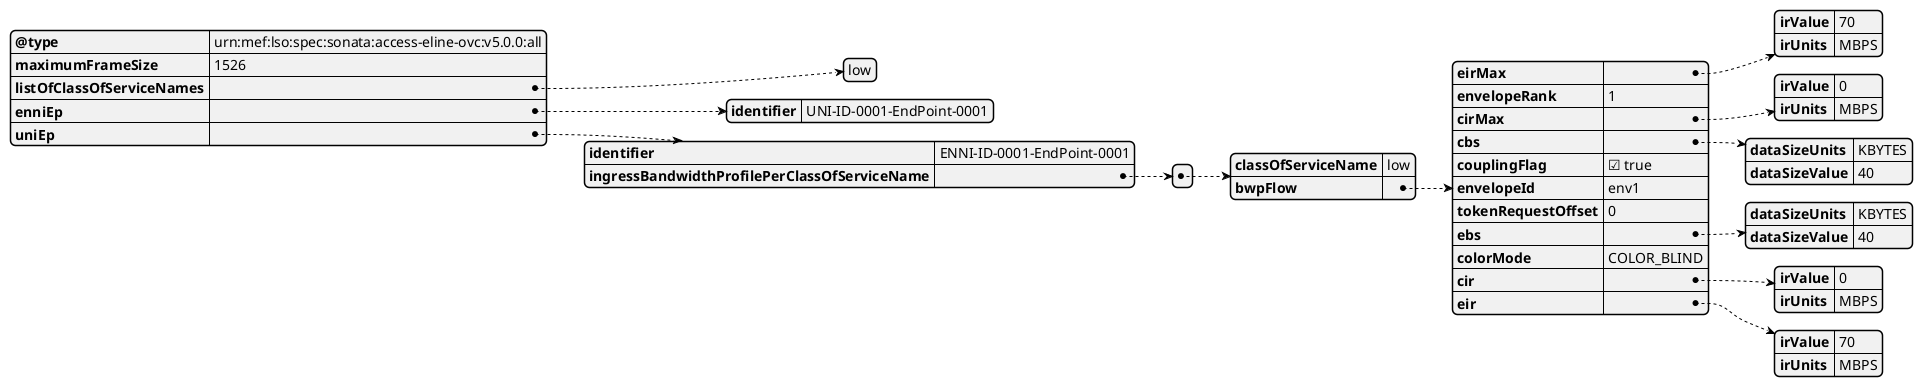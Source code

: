 @startjson
{
  "@type": "urn:mef:lso:spec:sonata:access-eline-ovc:v5.0.0:all",
  "maximumFrameSize": 1526,
  "listOfClassOfServiceNames": ["low"],
  "enniEp": {
    "identifier": "UNI-ID-0001-EndPoint-0001"
  },
  "uniEp": {
    "identifier": "ENNI-ID-0001-EndPoint-0001",
    "ingressBandwidthProfilePerClassOfServiceName": [
      {
        "classOfServiceName": "low",
        "bwpFlow": {
          "eirMax": {
            "irValue": 70,
            "irUnits": "MBPS"
          },
          "envelopeRank": 1,
          "cirMax": {
            "irValue": 0,
            "irUnits": "MBPS"
          },
          "cbs": {
            "dataSizeUnits": "KBYTES",
            "dataSizeValue": 40
          },
          "couplingFlag": true,
          "envelopeId": "env1",
          "tokenRequestOffset": 0,
          "ebs": {
            "dataSizeUnits": "KBYTES",
            "dataSizeValue": 40
          },
          "colorMode": "COLOR_BLIND",
          "cir": {
            "irValue": 0,
            "irUnits": "MBPS"
          },
          "eir": {
            "irValue": 70,
            "irUnits": "MBPS"
          }
        }
      }
    ]
  }
}
@endjson